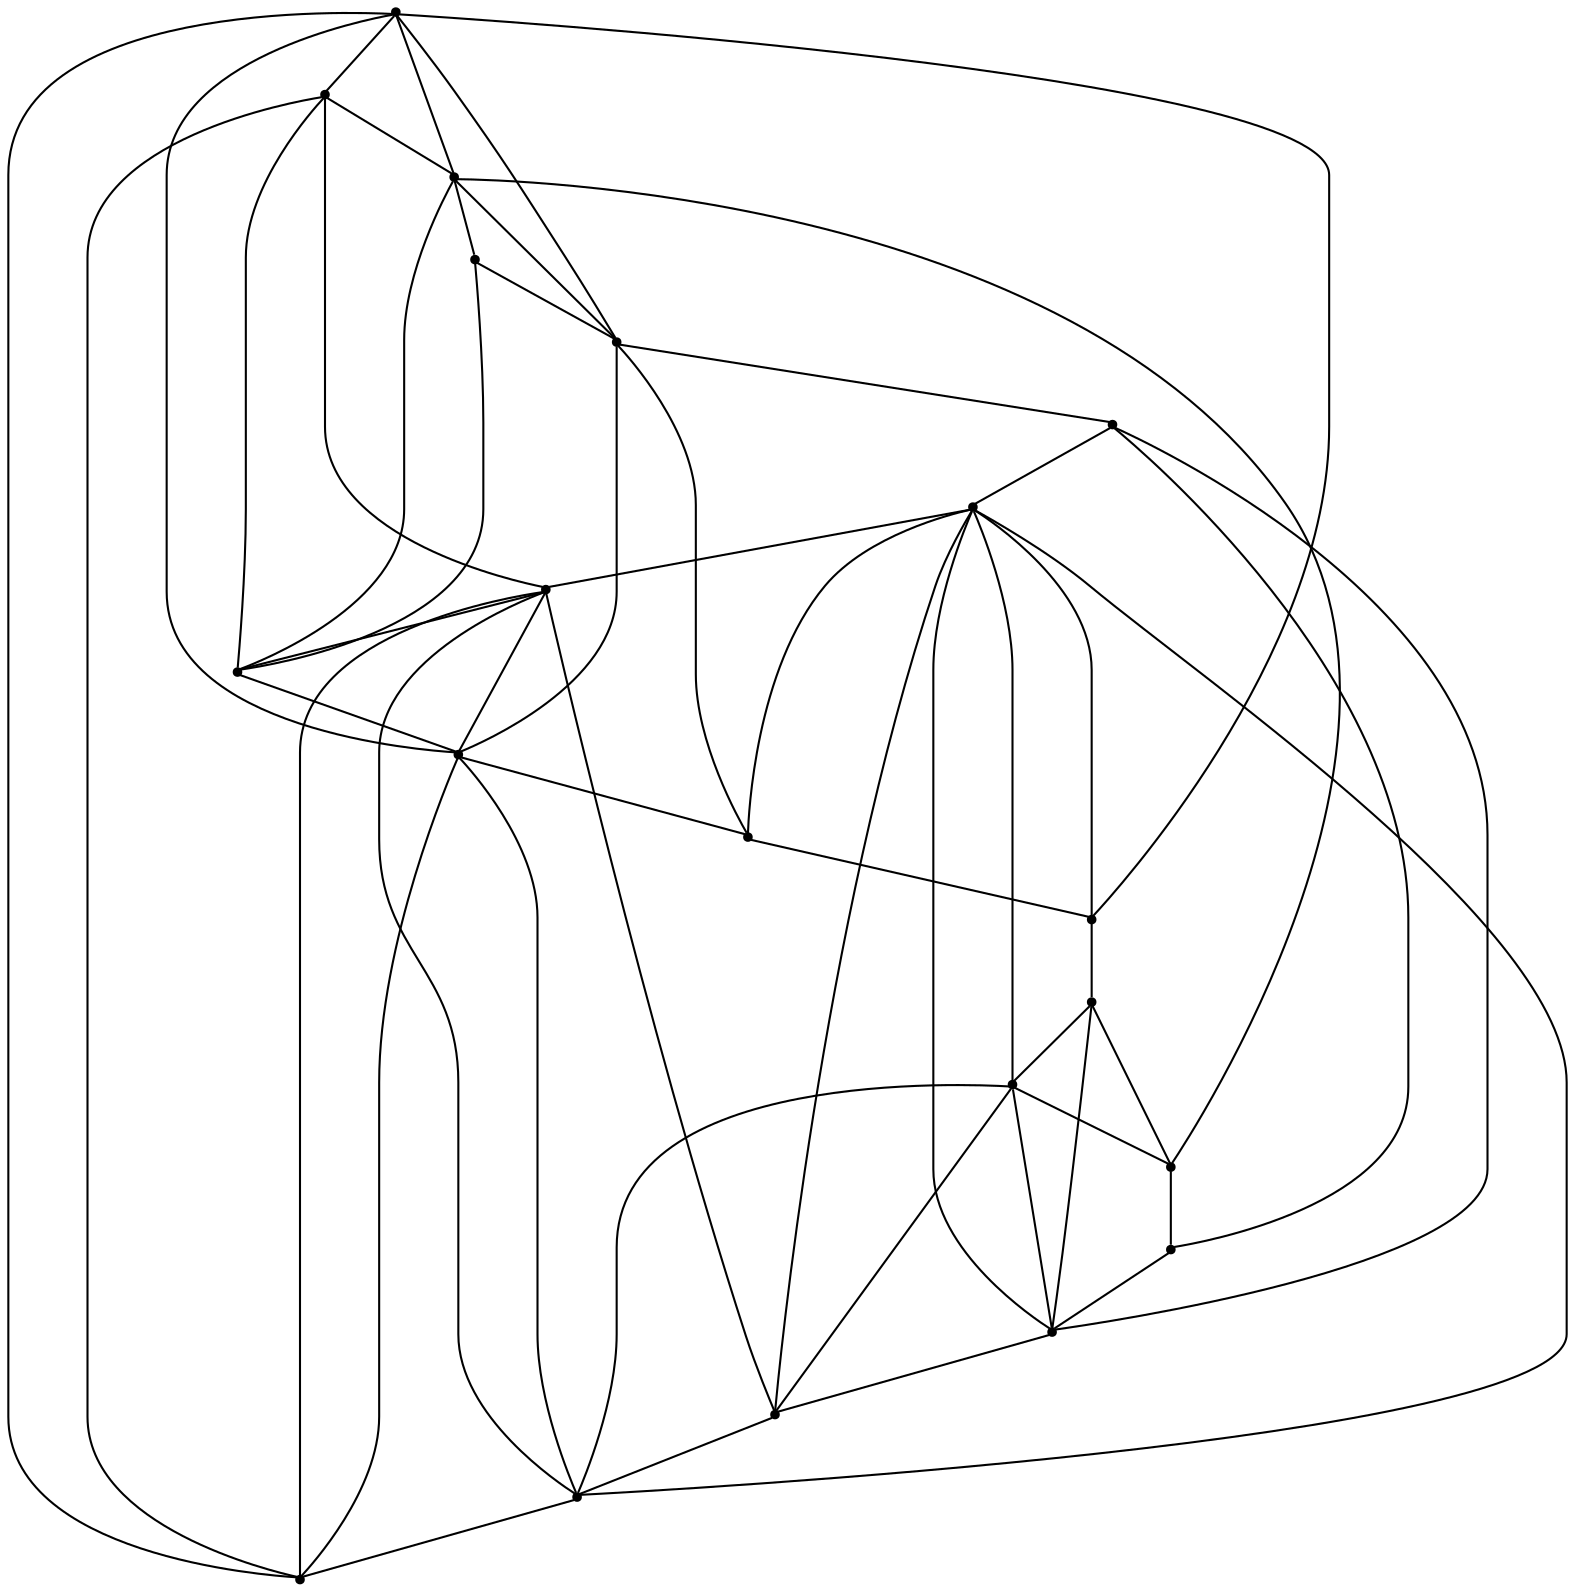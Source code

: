 graph {
  node [shape=point,comment="{\"directed\":false,\"doi\":\"10.1007/978-3-319-50106-2_13\",\"figure\":\"? (3)\"}"]

  v0 [pos="515.2654297113218,439.57554452985505"]
  v1 [pos="449.47577175797005,436.41676500569764"]
  v2 [pos="361.0366824816375,347.38694945841013"]
  v3 [pos="334.1032358699312,332.6974419410044"]
  v4 [pos="685.0132720679246,303.46391542280594"]
  v5 [pos="577.0502493752984,451.7731796744313"]
  v6 [pos="482.75188483571475,579.2045874415238"]
  v7 [pos="616.1564585811233,341.01114413333937"]
  v8 [pos="482.75188483571475,487.2909453184334"]
  v9 [pos="558.6014689254412,372.3990198398471"]
  v10 [pos="482.7519086813714,530.8141402839051"]
  v11 [pos="482.75190868137133,509.70685960009786"]
  v12 [pos="482.75190868137133,551.3211576356339"]
  v13 [pos="382.998500449842,359.3597387136752"]
  v14 [pos="406.906481684452,372.3990198398471"]
  v15 [pos="384.23202831910703,444.89299720173153"]
  v16 [pos="280.4321711273716,302.6929788950887"]
  v17 [pos="472.1960723724752,372.3573063490699"]
  v18 [pos="436.07779548020056,303.52648565897175"]
  v19 [pos="310.77868631625176,319.9788968628204"]

  v0 -- v17 [id="-1",pos="515.2654297113218,439.57554452985505 516.0821990909947,438.475541973522 515.9280289722861,438.3380337055256 514.394435308457,431.3661578582822 512.8608734388366,424.3943138048579 509.9478880240957,410.59643215281443 502.7592491975565,399.60731186946646 495.5706103710174,388.6181915861185 484.10628633847125,380.44199766177985 478.37204180151855,376.3497198123871 472.1960723724752,372.3573063490699 472.1960723724752,372.3573063490699 472.1960723724752,372.3573063490699"]
  v19 -- v3 [id="-3",pos="310.77868631625176,319.9788968628204 334.1032358699312,332.6974419410044 334.1032358699312,332.6974419410044 334.1032358699312,332.6974419410044"]
  v3 -- v2 [id="-4",pos="334.1032358699312,332.6974419410044 361.0366824816375,347.38694945841013 361.0366824816375,347.38694945841013 361.0366824816375,347.38694945841013"]
  v2 -- v13 [id="-5",pos="361.0366824816375,347.38694945841013 382.998500449842,359.3597387136752 382.998500449842,359.3597387136752 382.998500449842,359.3597387136752"]
  v13 -- v14 [id="-6",pos="382.998500449842,359.3597387136752 406.906481684452,372.3990198398471 406.906481684452,372.3990198398471 406.906481684452,372.3990198398471"]
  v16 -- v18 [id="-7",pos="280.4321711273716,302.6929788950887 436.07779548020056,303.52648565897175 436.07779548020056,303.52648565897175 436.07779548020056,303.52648565897175"]
  v18 -- v4 [id="-8",pos="436.07779548020056,303.52648565897175 685.0132720679246,303.46391542280594 685.0132720679246,303.46391542280594 685.0132720679246,303.46391542280594"]
  v19 -- v4 [id="-9",pos="310.77868631625176,319.9788968628204 685.0132720679246,303.46391542280594 685.0132720679246,303.46391542280594 685.0132720679246,303.46391542280594"]
  v19 -- v12 [id="-10",pos="310.77868631625176,319.9788968628204 482.75190868137133,551.3211576356339 482.75190868137133,551.3211576356339 482.75190868137133,551.3211576356339"]
  v19 -- v6 [id="-11",pos="310.77868631625176,319.9788968628204 482.75188483571475,579.2045874415238 482.75188483571475,579.2045874415238 482.75188483571475,579.2045874415238"]
  v19 -- v18 [id="-13",pos="310.77868631625176,319.9788968628204 315.7128057418639,317.8202237151013 315.7128057418639,317.8202237151013 315.7128057418639,317.8202237151013 319.8718062013953,316.5034508995314 328.1772802021716,313.86965091783804 349.0431199971439,311.2317813272884 369.90892799790737,308.59798134559503 403.33090495729886,305.9644357144552 420.04607437545826,304.6474085483317 436.07779548020056,303.52648565897175 436.07779548020056,303.52648565897175 436.07779548020056,303.52648565897175"]
  v0 -- v11 [id="-14",pos="515.2654297113218,439.57554452985505 512.3858043702156,446.49756766860867 508.53101090095095,454.3820533018797 503.0134438973039,466.0920984353592 497.49590868786566,477.79797857852486 490.31143490268573,493.3294500157182 486.7191980100958,501.09308734224834 482.75190868137133,509.70685960009786 482.75190868137133,509.70685960009786 482.75190868137133,509.70685960009786"]
  v3 -- v4 [id="-15",pos="334.1032358699312,332.6974419410044 685.0132720679246,303.46391542280594 685.0132720679246,303.46391542280594 685.0132720679246,303.46391542280594"]
  v3 -- v12 [id="-16",pos="334.1032358699312,332.6974419410044 482.75190868137133,551.3211576356339 482.75190868137133,551.3211576356339 482.75190868137133,551.3211576356339"]
  v1 -- v0 [id="-17",pos="449.47577175797005,436.41676500569764 458.2021454440409,439.417338485566 467.47864637727304,442.75518079940105 478.4887265479942,443.28041469241856 489.5029717600746,443.8053942348826 502.255024839421,441.5259045742418 508.62687044063057,440.38412493949323 515.2654297113218,439.57554452985505 515.2654297113218,439.57554452985505 515.2654297113218,439.57554452985505"]
  v4 -- v2 [id="-20",pos="685.0132720679246,303.46391542280594 361.0366824816375,347.38694945841013 361.0366824816375,347.38694945841013 361.0366824816375,347.38694945841013"]
  v5 -- v6 [id="-21",pos="577.0502493752984,451.7731796744313 482.75188483571475,579.2045874415238 482.75188483571475,579.2045874415238 482.75188483571475,579.2045874415238"]
  v4 -- v5 [id="-22",pos="685.0132720679246,303.46391542280594 577.0502493752984,451.7731796744313 577.0502493752984,451.7731796744313 577.0502493752984,451.7731796744313"]
  v7 -- v17 [id="-23",pos="616.1564585811233,341.01114413333937 600.9832288066159,341.61115708909165 600.9832288066159,341.61115708909165 600.9832288066159,341.61115708909165 585.522468104383,342.4904469526082 554.6092131942181,344.244957070785 530.5595331193206,349.33730950279687 506.5056880030639,354.4296619348087 489.30711943356505,362.8560414223528 480.7099017723908,367.07317359970443 472.1960723724752,372.3573063490699 472.1960723724752,372.3573063490699 472.1960723724752,372.3573063490699"]
  v7 -- v5 [id="-24",pos="616.1564585811233,341.01114413333937 615.0854865531508,348.1080332776376 615.0854865531508,348.1080332776376 615.0854865531508,348.1080332776376 613.7311168446031,355.4841993297001 611.0265106746582,370.2322074744153 604.4629777882983,388.7390080990402 597.8994449019384,407.24580872366505 587.4727248751777,429.5075865698968 582.2635616973655,440.6425451018689 577.0502493752984,451.7731796744313 577.0502493752984,451.7731796744313 577.0502493752984,451.7731796744313"]
  v5 -- v0 [id="-25",pos="577.0502493752984,451.7731796744313 572.5787277398863,448.9020706263043 572.5787277398863,448.9020706263043 572.5787277398863,448.9020706263043 567.5570868058652,445.9139603235584 557.5096716906726,439.94231802803 547.0788184167616,437.8378215482105 536.6438318957003,435.7292554595347 525.8212739687702,437.48783518656785 520.4120616288803,438.3630554412281 515.2654297113218,439.57554452985505 515.2654297113218,439.57554452985505 515.2654297113218,439.57554452985505"]
  v0 -- v8 [id="-26",pos="515.2654297113218,439.57554452985505 482.75188483571475,487.2909453184334 482.75188483571475,487.2909453184334 482.75188483571475,487.2909453184334"]
  v9 -- v0 [id="-27",pos="558.6014689254412,372.3990198398471 515.2654297113218,439.57554452985505 515.2654297113218,439.57554452985505 515.2654297113218,439.57554452985505"]
  v9 -- v10 [id="-28",pos="558.6014689254412,372.3990198398471 482.7519086813714,530.8141402839051 482.7519086813714,530.8141402839051 482.7519086813714,530.8141402839051"]
  v9 -- v11 [id="-29",pos="558.6014689254412,372.3990198398471 482.75190868137133,509.70685960009786 482.75190868137133,509.70685960009786 482.75190868137133,509.70685960009786"]
  v7 -- v4 [id="-30",pos="616.1564585811233,341.01114413333937 685.0132720679246,303.46391542280594 685.0132720679246,303.46391542280594 685.0132720679246,303.46391542280594"]
  v9 -- v7 [id="-31",pos="558.6014689254412,372.3990198398471 616.1564585811233,341.01114413333937 616.1564585811233,341.01114413333937 616.1564585811233,341.01114413333937"]
  v11 -- v2 [id="-33",pos="482.75190868137133,509.70685960009786 361.0366824816375,347.38694945841013 361.0366824816375,347.38694945841013 361.0366824816375,347.38694945841013"]
  v2 -- v8 [id="-34",pos="361.0366824816375,347.38694945841013 482.75188483571475,487.2909453184334 482.75188483571475,487.2909453184334 482.75188483571475,487.2909453184334"]
  v2 -- v9 [id="-35",pos="361.0366824816375,347.38694945841013 558.6014689254412,372.3990198398471 558.6014689254412,372.3990198398471 558.6014689254412,372.3990198398471"]
  v2 -- v10 [id="-36",pos="361.0366824816375,347.38694945841013 482.7519086813714,530.8141402839051 482.7519086813714,530.8141402839051 482.7519086813714,530.8141402839051"]
  v10 -- v11 [id="-37",pos="482.7519086813714,530.8141402839051 482.75190868137133,509.70685960009786 482.75190868137133,509.70685960009786 482.75190868137133,509.70685960009786"]
  v12 -- v10 [id="-38",pos="482.75190868137133,551.3211576356339 482.7519086813714,530.8141402839051 482.7519086813714,530.8141402839051 482.7519086813714,530.8141402839051"]
  v10 -- v4 [id="-39",pos="482.7519086813714,530.8141402839051 685.0132720679246,303.46391542280594 685.0132720679246,303.46391542280594 685.0132720679246,303.46391542280594"]
  v12 -- v4 [id="-40",pos="482.75190868137133,551.3211576356339 685.0132720679246,303.46391542280594 685.0132720679246,303.46391542280594 685.0132720679246,303.46391542280594"]
  v8 -- v13 [id="-41",pos="482.75188483571475,487.2909453184334 382.998500449842,359.3597387136752 382.998500449842,359.3597387136752 382.998500449842,359.3597387136752"]
  v11 -- v8 [id="-42",pos="482.75190868137133,509.70685960009786 482.75188483571475,487.2909453184334 482.75188483571475,487.2909453184334 482.75188483571475,487.2909453184334"]
  v6 -- v12 [id="-45",pos="482.75188483571475,579.2045874415238 482.75190868137133,551.3211576356339 482.75190868137133,551.3211576356339 482.75190868137133,551.3211576356339"]
  v1 -- v14 [id="-46",pos="449.47577175797005,436.41676500569764 406.906481684452,372.3990198398471 406.906481684452,372.3990198398471 406.906481684452,372.3990198398471"]
  v8 -- v1 [id="-47",pos="482.75188483571475,487.2909453184334 449.47577175797005,436.41676500569764 449.47577175797005,436.41676500569764 449.47577175797005,436.41676500569764"]
  v15 -- v16 [id="-48",pos="384.23202831910703,444.89299720173153 280.4321711273716,302.6929788950887 280.4321711273716,302.6929788950887 280.4321711273716,302.6929788950887"]
  v6 -- v15 [id="-49",pos="482.75188483571475,579.2045874415238 384.23202831910703,444.89299720173153 384.23202831910703,444.89299720173153 384.23202831910703,444.89299720173153"]
  v12 -- v15 [id="-51",pos="482.75190868137133,551.3211576356339 479.14715281904716,548.4792313392959 479.14715281904716,548.4792313392959 479.14715281904716,548.4792313392959 475.16317947922926,545.7454715900693 467.20359467652077,540.2738506889409 450.79679728998735,522.4462296298511 434.38586665630356,504.6227735610754 409.5318884801542,474.44331733433836 397.1049311862883,459.3577860051029 384.23202831910703,444.89299720173153 384.23202831910703,444.89299720173153 384.23202831910703,444.89299720173153"]
  v16 -- v19 [id="-52",pos="280.4321711273716,302.6929788950887 310.77868631625176,319.9788968628204 310.77868631625176,319.9788968628204 310.77868631625176,319.9788968628204"]
  v13 -- v1 [id="-54",pos="382.998500449842,359.3597387136752 386.9116442408967,362.8601110312091 386.9116442408967,362.8601110312091 386.9116442408967,362.8601110312091 390.3913614283702,366.5481940572404 397.3424657205988,373.92003614989306 408.26088318720844,386.73879534616367 419.1751038182501,399.5573001918807 434.0524725823135,417.8181438312523 441.4911728614496,426.94882000149164 449.47577175797005,436.41676500569764 449.47577175797005,436.41676500569764 449.47577175797005,436.41676500569764"]
  v15 -- v1 [id="-55",pos="384.23202831910703,444.89299720173153 389.0369599256137,443.1010975521874 389.0369599256137,443.1010975521874 389.0369599256137,443.1010975521874 393.483507209975,441.7008977550631 402.36827169597916,438.89210459254843 413.28249232702075,437.48376557771155 424.2009097936304,436.0792418211774 437.14465015812715,436.0792418211774 443.61648854616664,436.0792418211774 449.47577175797005,436.41676500569764 449.47577175797005,436.41676500569764 449.47577175797005,436.41676500569764"]
  v13 -- v9 [id="-56",pos="382.998500449842,359.3597387136752 558.6014689254412,372.3990198398471 558.6014689254412,372.3990198398471 558.6014689254412,372.3990198398471"]
  v17 -- v18 [id="-57",pos="472.1960723724752,372.3573063490699 469.6331491457134,364.6730263952378 469.6331491457134,364.6730263952378 469.6331491457134,364.6730263952378 466.6243359855017,357.0844140433482 460.6025446237191,341.90715754574984 454.4848937222569,330.4346440354382 448.3672428207947,318.96213052512667 442.15376417386176,311.1984931985965 439.04909147397046,307.31459204017455 436.07779548020056,303.52648565897175 436.07779548020056,303.52648565897175 436.07779548020056,303.52648565897175"]
  v17 -- v1 [id="-58",pos="472.1960723724752,372.3573063490699 468.73299150478186,375.23706331601653 468.73299150478186,375.23706331601653 468.73299150478186,375.23706331601653 465.3491338569879,379.1876361132798 458.5897168499097,387.09285131666263 454.9183123772858,397.89028666411457 451.2468761104531,408.6877220115665 450.66761741943407,422.3814471119438 450.38007059460415,429.2367032303986 449.47577175797005,436.41676500569764 449.47577175797005,436.41676500569764 449.47577175797005,436.41676500569764"]
  v3 -- v10 [id="-60",pos="334.1032358699312,332.6974419410044 482.7519086813714,530.8141402839051 482.7519086813714,530.8141402839051 482.7519086813714,530.8141402839051"]
  v17 -- v9 [id="-61",pos="472.1960723724752,372.3573063490699 558.6014689254412,372.3990198398471 558.6014689254412,372.3990198398471 558.6014689254412,372.3990198398471"]
  v14 -- v17 [id="-62",pos="406.906481684452,372.3990198398471 472.1960723724752,372.3573063490699 472.1960723724752,372.3573063490699 472.1960723724752,372.3573063490699"]
}